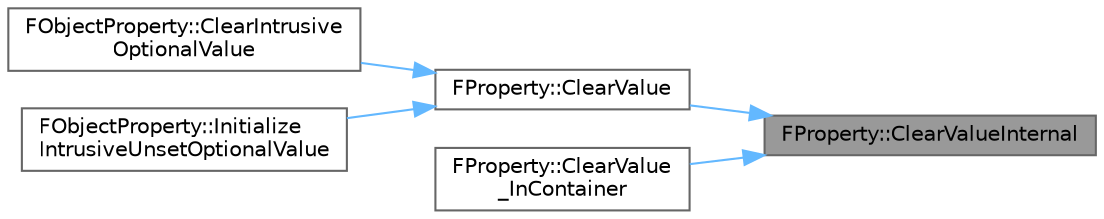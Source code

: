 digraph "FProperty::ClearValueInternal"
{
 // INTERACTIVE_SVG=YES
 // LATEX_PDF_SIZE
  bgcolor="transparent";
  edge [fontname=Helvetica,fontsize=10,labelfontname=Helvetica,labelfontsize=10];
  node [fontname=Helvetica,fontsize=10,shape=box,height=0.2,width=0.4];
  rankdir="RL";
  Node1 [id="Node000001",label="FProperty::ClearValueInternal",height=0.2,width=0.4,color="gray40", fillcolor="grey60", style="filled", fontcolor="black",tooltip=" "];
  Node1 -> Node2 [id="edge1_Node000001_Node000002",dir="back",color="steelblue1",style="solid",tooltip=" "];
  Node2 [id="Node000002",label="FProperty::ClearValue",height=0.2,width=0.4,color="grey40", fillcolor="white", style="filled",URL="$d9/dbc/classFProperty.html#a0f7e22d1add60c41138c73ed419d69cc",tooltip="Zeros the value for this property."];
  Node2 -> Node3 [id="edge2_Node000002_Node000003",dir="back",color="steelblue1",style="solid",tooltip=" "];
  Node3 [id="Node000003",label="FObjectProperty::ClearIntrusive\lOptionalValue",height=0.2,width=0.4,color="grey40", fillcolor="white", style="filled",URL="$df/df7/classFObjectProperty.html#afa25ee32220c9af032b29883d58c35e4",tooltip="Set the value to it's special unset state."];
  Node2 -> Node4 [id="edge3_Node000002_Node000004",dir="back",color="steelblue1",style="solid",tooltip=" "];
  Node4 [id="Node000004",label="FObjectProperty::Initialize\lIntrusiveUnsetOptionalValue",height=0.2,width=0.4,color="grey40", fillcolor="white", style="filled",URL="$df/df7/classFObjectProperty.html#a7d638f6af4f6e3626a17efe16f784b7e",tooltip="Returns whether this type has a special state for an unset TOptional meaning the size TOptional<T> an..."];
  Node1 -> Node5 [id="edge4_Node000001_Node000005",dir="back",color="steelblue1",style="solid",tooltip=" "];
  Node5 [id="Node000005",label="FProperty::ClearValue\l_InContainer",height=0.2,width=0.4,color="grey40", fillcolor="white", style="filled",URL="$d9/dbc/classFProperty.html#aa4e8d2b7f298121d1ecb0f57f4ad552a",tooltip="Zeros the value for this property."];
}

